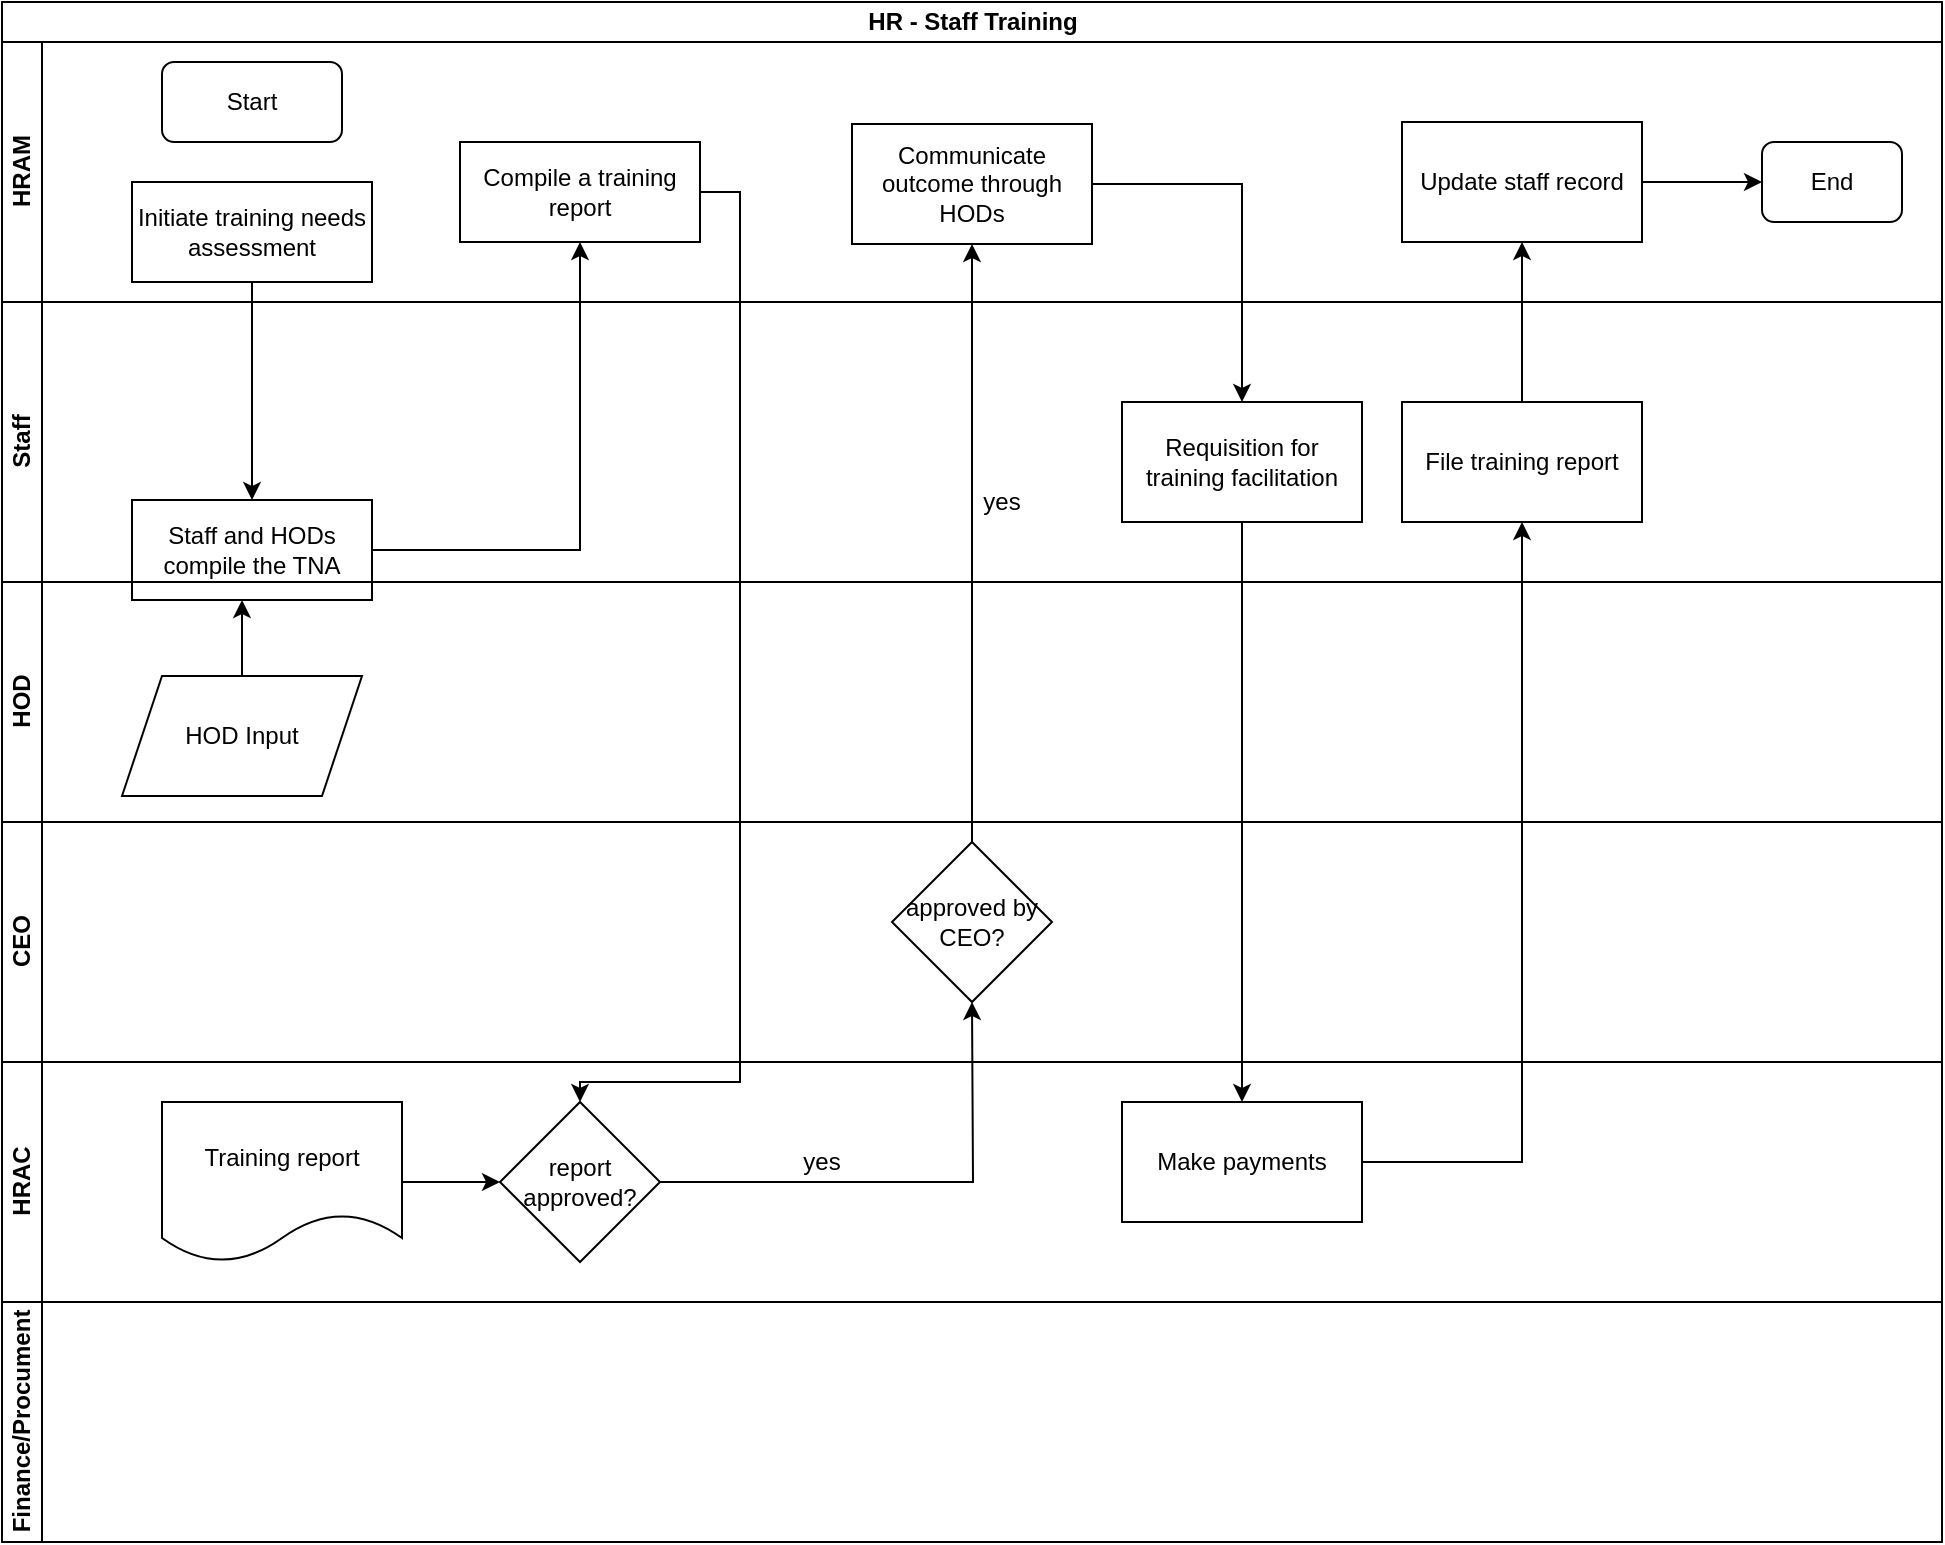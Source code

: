 <mxfile version="13.6.5" type="github">
  <diagram id="MUMl1AOEiHsQtTnx1c6c" name="Page-1">
    <mxGraphModel dx="1038" dy="547" grid="1" gridSize="10" guides="1" tooltips="1" connect="1" arrows="1" fold="1" page="1" pageScale="1" pageWidth="1169" pageHeight="827" math="0" shadow="0">
      <root>
        <mxCell id="0" />
        <mxCell id="1" parent="0" />
        <mxCell id="5zjQEvkOS0VVOXx_LxIS-1" value="HR - Staff Training" style="swimlane;html=1;childLayout=stackLayout;resizeParent=1;resizeParentMax=0;horizontal=1;startSize=20;horizontalStack=0;" vertex="1" parent="1">
          <mxGeometry x="50" y="91" width="970" height="770" as="geometry" />
        </mxCell>
        <mxCell id="5zjQEvkOS0VVOXx_LxIS-2" value="HRAM" style="swimlane;html=1;startSize=20;horizontal=0;" vertex="1" parent="5zjQEvkOS0VVOXx_LxIS-1">
          <mxGeometry y="20" width="970" height="130" as="geometry" />
        </mxCell>
        <mxCell id="5zjQEvkOS0VVOXx_LxIS-8" value="Start" style="rounded=1;whiteSpace=wrap;html=1;" vertex="1" parent="5zjQEvkOS0VVOXx_LxIS-2">
          <mxGeometry x="80" y="10" width="90" height="40" as="geometry" />
        </mxCell>
        <mxCell id="5zjQEvkOS0VVOXx_LxIS-23" value="Communicate outcome through HODs" style="whiteSpace=wrap;html=1;" vertex="1" parent="5zjQEvkOS0VVOXx_LxIS-2">
          <mxGeometry x="425" y="41" width="120" height="60" as="geometry" />
        </mxCell>
        <mxCell id="5zjQEvkOS0VVOXx_LxIS-12" value="Compile a training report" style="rounded=0;whiteSpace=wrap;html=1;" vertex="1" parent="5zjQEvkOS0VVOXx_LxIS-2">
          <mxGeometry x="229" y="50" width="120" height="50" as="geometry" />
        </mxCell>
        <mxCell id="5zjQEvkOS0VVOXx_LxIS-9" value="Initiate training needs assessment" style="rounded=0;whiteSpace=wrap;html=1;" vertex="1" parent="5zjQEvkOS0VVOXx_LxIS-2">
          <mxGeometry x="65" y="70" width="120" height="50" as="geometry" />
        </mxCell>
        <mxCell id="5zjQEvkOS0VVOXx_LxIS-36" value="Update staff record" style="whiteSpace=wrap;html=1;" vertex="1" parent="5zjQEvkOS0VVOXx_LxIS-2">
          <mxGeometry x="700" y="40" width="120" height="60" as="geometry" />
        </mxCell>
        <mxCell id="5zjQEvkOS0VVOXx_LxIS-38" value="End" style="rounded=1;whiteSpace=wrap;html=1;" vertex="1" parent="5zjQEvkOS0VVOXx_LxIS-2">
          <mxGeometry x="880" y="50" width="70" height="40" as="geometry" />
        </mxCell>
        <mxCell id="5zjQEvkOS0VVOXx_LxIS-39" value="" style="endArrow=classic;html=1;exitX=1;exitY=0.5;exitDx=0;exitDy=0;entryX=0;entryY=0.5;entryDx=0;entryDy=0;" edge="1" parent="5zjQEvkOS0VVOXx_LxIS-2" source="5zjQEvkOS0VVOXx_LxIS-36" target="5zjQEvkOS0VVOXx_LxIS-38">
          <mxGeometry width="50" height="50" relative="1" as="geometry">
            <mxPoint x="610" y="249" as="sourcePoint" />
            <mxPoint x="660" y="199" as="targetPoint" />
          </mxGeometry>
        </mxCell>
        <mxCell id="5zjQEvkOS0VVOXx_LxIS-3" value="Staff" style="swimlane;html=1;startSize=20;horizontal=0;" vertex="1" parent="5zjQEvkOS0VVOXx_LxIS-1">
          <mxGeometry y="150" width="970" height="140" as="geometry" />
        </mxCell>
        <mxCell id="5zjQEvkOS0VVOXx_LxIS-32" value="File training report" style="whiteSpace=wrap;html=1;" vertex="1" parent="5zjQEvkOS0VVOXx_LxIS-3">
          <mxGeometry x="700" y="50" width="120" height="60" as="geometry" />
        </mxCell>
        <mxCell id="5zjQEvkOS0VVOXx_LxIS-28" value="Requisition for training facilitation" style="whiteSpace=wrap;html=1;" vertex="1" parent="5zjQEvkOS0VVOXx_LxIS-3">
          <mxGeometry x="560" y="50" width="120" height="60" as="geometry" />
        </mxCell>
        <mxCell id="5zjQEvkOS0VVOXx_LxIS-10" value="Staff and HODs compile the TNA" style="rounded=0;whiteSpace=wrap;html=1;" vertex="1" parent="5zjQEvkOS0VVOXx_LxIS-3">
          <mxGeometry x="65" y="99" width="120" height="50" as="geometry" />
        </mxCell>
        <mxCell id="5zjQEvkOS0VVOXx_LxIS-27" value="yes" style="text;html=1;strokeColor=none;fillColor=none;align=center;verticalAlign=middle;whiteSpace=wrap;rounded=0;" vertex="1" parent="5zjQEvkOS0VVOXx_LxIS-3">
          <mxGeometry x="480" y="90" width="40" height="20" as="geometry" />
        </mxCell>
        <mxCell id="5zjQEvkOS0VVOXx_LxIS-4" value="HOD" style="swimlane;html=1;startSize=20;horizontal=0;" vertex="1" parent="5zjQEvkOS0VVOXx_LxIS-1">
          <mxGeometry y="290" width="970" height="120" as="geometry" />
        </mxCell>
        <mxCell id="5zjQEvkOS0VVOXx_LxIS-34" value="HOD Input" style="shape=parallelogram;perimeter=parallelogramPerimeter;whiteSpace=wrap;html=1;fixedSize=1;" vertex="1" parent="5zjQEvkOS0VVOXx_LxIS-4">
          <mxGeometry x="60" y="47" width="120" height="60" as="geometry" />
        </mxCell>
        <mxCell id="5zjQEvkOS0VVOXx_LxIS-5" value="CEO" style="swimlane;html=1;startSize=20;horizontal=0;" vertex="1" parent="5zjQEvkOS0VVOXx_LxIS-1">
          <mxGeometry y="410" width="970" height="120" as="geometry" />
        </mxCell>
        <mxCell id="5zjQEvkOS0VVOXx_LxIS-21" value="approved by CEO?" style="rhombus;whiteSpace=wrap;html=1;" vertex="1" parent="5zjQEvkOS0VVOXx_LxIS-5">
          <mxGeometry x="445" y="10" width="80" height="80" as="geometry" />
        </mxCell>
        <mxCell id="5zjQEvkOS0VVOXx_LxIS-6" value="HRAC" style="swimlane;html=1;startSize=20;horizontal=0;" vertex="1" parent="5zjQEvkOS0VVOXx_LxIS-1">
          <mxGeometry y="530" width="970" height="120" as="geometry" />
        </mxCell>
        <mxCell id="5zjQEvkOS0VVOXx_LxIS-30" value="Make payments" style="whiteSpace=wrap;html=1;" vertex="1" parent="5zjQEvkOS0VVOXx_LxIS-6">
          <mxGeometry x="560" y="20" width="120" height="60" as="geometry" />
        </mxCell>
        <mxCell id="5zjQEvkOS0VVOXx_LxIS-14" value="report approved?" style="rhombus;whiteSpace=wrap;html=1;rounded=0;" vertex="1" parent="5zjQEvkOS0VVOXx_LxIS-6">
          <mxGeometry x="249" y="20" width="80" height="80" as="geometry" />
        </mxCell>
        <mxCell id="5zjQEvkOS0VVOXx_LxIS-16" value="Training report" style="shape=document;whiteSpace=wrap;html=1;boundedLbl=1;" vertex="1" parent="5zjQEvkOS0VVOXx_LxIS-6">
          <mxGeometry x="80" y="20" width="120" height="80" as="geometry" />
        </mxCell>
        <mxCell id="5zjQEvkOS0VVOXx_LxIS-18" value="" style="edgeStyle=orthogonalEdgeStyle;rounded=0;orthogonalLoop=1;jettySize=auto;html=1;entryX=0;entryY=0.5;entryDx=0;entryDy=0;" edge="1" parent="5zjQEvkOS0VVOXx_LxIS-6" source="5zjQEvkOS0VVOXx_LxIS-16" target="5zjQEvkOS0VVOXx_LxIS-14">
          <mxGeometry relative="1" as="geometry">
            <mxPoint x="290" y="60" as="targetPoint" />
          </mxGeometry>
        </mxCell>
        <mxCell id="5zjQEvkOS0VVOXx_LxIS-22" value="yes" style="text;html=1;strokeColor=none;fillColor=none;align=center;verticalAlign=middle;whiteSpace=wrap;rounded=0;" vertex="1" parent="5zjQEvkOS0VVOXx_LxIS-6">
          <mxGeometry x="390" y="40" width="40" height="20" as="geometry" />
        </mxCell>
        <mxCell id="5zjQEvkOS0VVOXx_LxIS-7" value="Finance/Procument" style="swimlane;html=1;startSize=20;horizontal=0;" vertex="1" parent="5zjQEvkOS0VVOXx_LxIS-1">
          <mxGeometry y="650" width="970" height="120" as="geometry" />
        </mxCell>
        <mxCell id="5zjQEvkOS0VVOXx_LxIS-11" value="" style="edgeStyle=orthogonalEdgeStyle;rounded=0;orthogonalLoop=1;jettySize=auto;html=1;" edge="1" parent="5zjQEvkOS0VVOXx_LxIS-1" source="5zjQEvkOS0VVOXx_LxIS-9" target="5zjQEvkOS0VVOXx_LxIS-10">
          <mxGeometry relative="1" as="geometry" />
        </mxCell>
        <mxCell id="5zjQEvkOS0VVOXx_LxIS-13" value="" style="edgeStyle=orthogonalEdgeStyle;rounded=0;orthogonalLoop=1;jettySize=auto;html=1;" edge="1" parent="5zjQEvkOS0VVOXx_LxIS-1" source="5zjQEvkOS0VVOXx_LxIS-10" target="5zjQEvkOS0VVOXx_LxIS-12">
          <mxGeometry relative="1" as="geometry" />
        </mxCell>
        <mxCell id="5zjQEvkOS0VVOXx_LxIS-15" value="" style="edgeStyle=orthogonalEdgeStyle;rounded=0;orthogonalLoop=1;jettySize=auto;html=1;exitX=1;exitY=0.5;exitDx=0;exitDy=0;" edge="1" parent="5zjQEvkOS0VVOXx_LxIS-1" source="5zjQEvkOS0VVOXx_LxIS-12" target="5zjQEvkOS0VVOXx_LxIS-14">
          <mxGeometry relative="1" as="geometry">
            <Array as="points">
              <mxPoint x="369" y="95" />
              <mxPoint x="369" y="540" />
              <mxPoint x="289" y="540" />
            </Array>
          </mxGeometry>
        </mxCell>
        <mxCell id="5zjQEvkOS0VVOXx_LxIS-20" value="" style="edgeStyle=orthogonalEdgeStyle;rounded=0;orthogonalLoop=1;jettySize=auto;html=1;" edge="1" parent="5zjQEvkOS0VVOXx_LxIS-1" source="5zjQEvkOS0VVOXx_LxIS-14">
          <mxGeometry relative="1" as="geometry">
            <mxPoint x="485" y="500" as="targetPoint" />
          </mxGeometry>
        </mxCell>
        <mxCell id="5zjQEvkOS0VVOXx_LxIS-24" value="" style="edgeStyle=orthogonalEdgeStyle;rounded=0;orthogonalLoop=1;jettySize=auto;html=1;" edge="1" parent="5zjQEvkOS0VVOXx_LxIS-1" source="5zjQEvkOS0VVOXx_LxIS-21" target="5zjQEvkOS0VVOXx_LxIS-23">
          <mxGeometry relative="1" as="geometry" />
        </mxCell>
        <mxCell id="5zjQEvkOS0VVOXx_LxIS-29" value="" style="edgeStyle=orthogonalEdgeStyle;rounded=0;orthogonalLoop=1;jettySize=auto;html=1;" edge="1" parent="5zjQEvkOS0VVOXx_LxIS-1" source="5zjQEvkOS0VVOXx_LxIS-23" target="5zjQEvkOS0VVOXx_LxIS-28">
          <mxGeometry relative="1" as="geometry" />
        </mxCell>
        <mxCell id="5zjQEvkOS0VVOXx_LxIS-31" value="" style="edgeStyle=orthogonalEdgeStyle;rounded=0;orthogonalLoop=1;jettySize=auto;html=1;" edge="1" parent="5zjQEvkOS0VVOXx_LxIS-1" source="5zjQEvkOS0VVOXx_LxIS-28" target="5zjQEvkOS0VVOXx_LxIS-30">
          <mxGeometry relative="1" as="geometry" />
        </mxCell>
        <mxCell id="5zjQEvkOS0VVOXx_LxIS-33" value="" style="edgeStyle=orthogonalEdgeStyle;rounded=0;orthogonalLoop=1;jettySize=auto;html=1;" edge="1" parent="5zjQEvkOS0VVOXx_LxIS-1" source="5zjQEvkOS0VVOXx_LxIS-30" target="5zjQEvkOS0VVOXx_LxIS-32">
          <mxGeometry relative="1" as="geometry" />
        </mxCell>
        <mxCell id="5zjQEvkOS0VVOXx_LxIS-37" value="" style="edgeStyle=orthogonalEdgeStyle;rounded=0;orthogonalLoop=1;jettySize=auto;html=1;" edge="1" parent="5zjQEvkOS0VVOXx_LxIS-1" source="5zjQEvkOS0VVOXx_LxIS-32" target="5zjQEvkOS0VVOXx_LxIS-36">
          <mxGeometry relative="1" as="geometry" />
        </mxCell>
        <mxCell id="5zjQEvkOS0VVOXx_LxIS-35" value="" style="endArrow=classic;html=1;exitX=0.5;exitY=0;exitDx=0;exitDy=0;" edge="1" parent="1" source="5zjQEvkOS0VVOXx_LxIS-34">
          <mxGeometry width="50" height="50" relative="1" as="geometry">
            <mxPoint x="330" y="410" as="sourcePoint" />
            <mxPoint x="170" y="390" as="targetPoint" />
          </mxGeometry>
        </mxCell>
      </root>
    </mxGraphModel>
  </diagram>
</mxfile>
